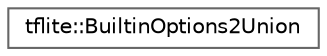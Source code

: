 digraph "Graphical Class Hierarchy"
{
 // LATEX_PDF_SIZE
  bgcolor="transparent";
  edge [fontname=Helvetica,fontsize=10,labelfontname=Helvetica,labelfontsize=10];
  node [fontname=Helvetica,fontsize=10,shape=box,height=0.2,width=0.4];
  rankdir="LR";
  Node0 [id="Node000000",label="tflite::BuiltinOptions2Union",height=0.2,width=0.4,color="grey40", fillcolor="white", style="filled",URL="$structtflite_1_1_builtin_options2_union.html",tooltip=" "];
}

